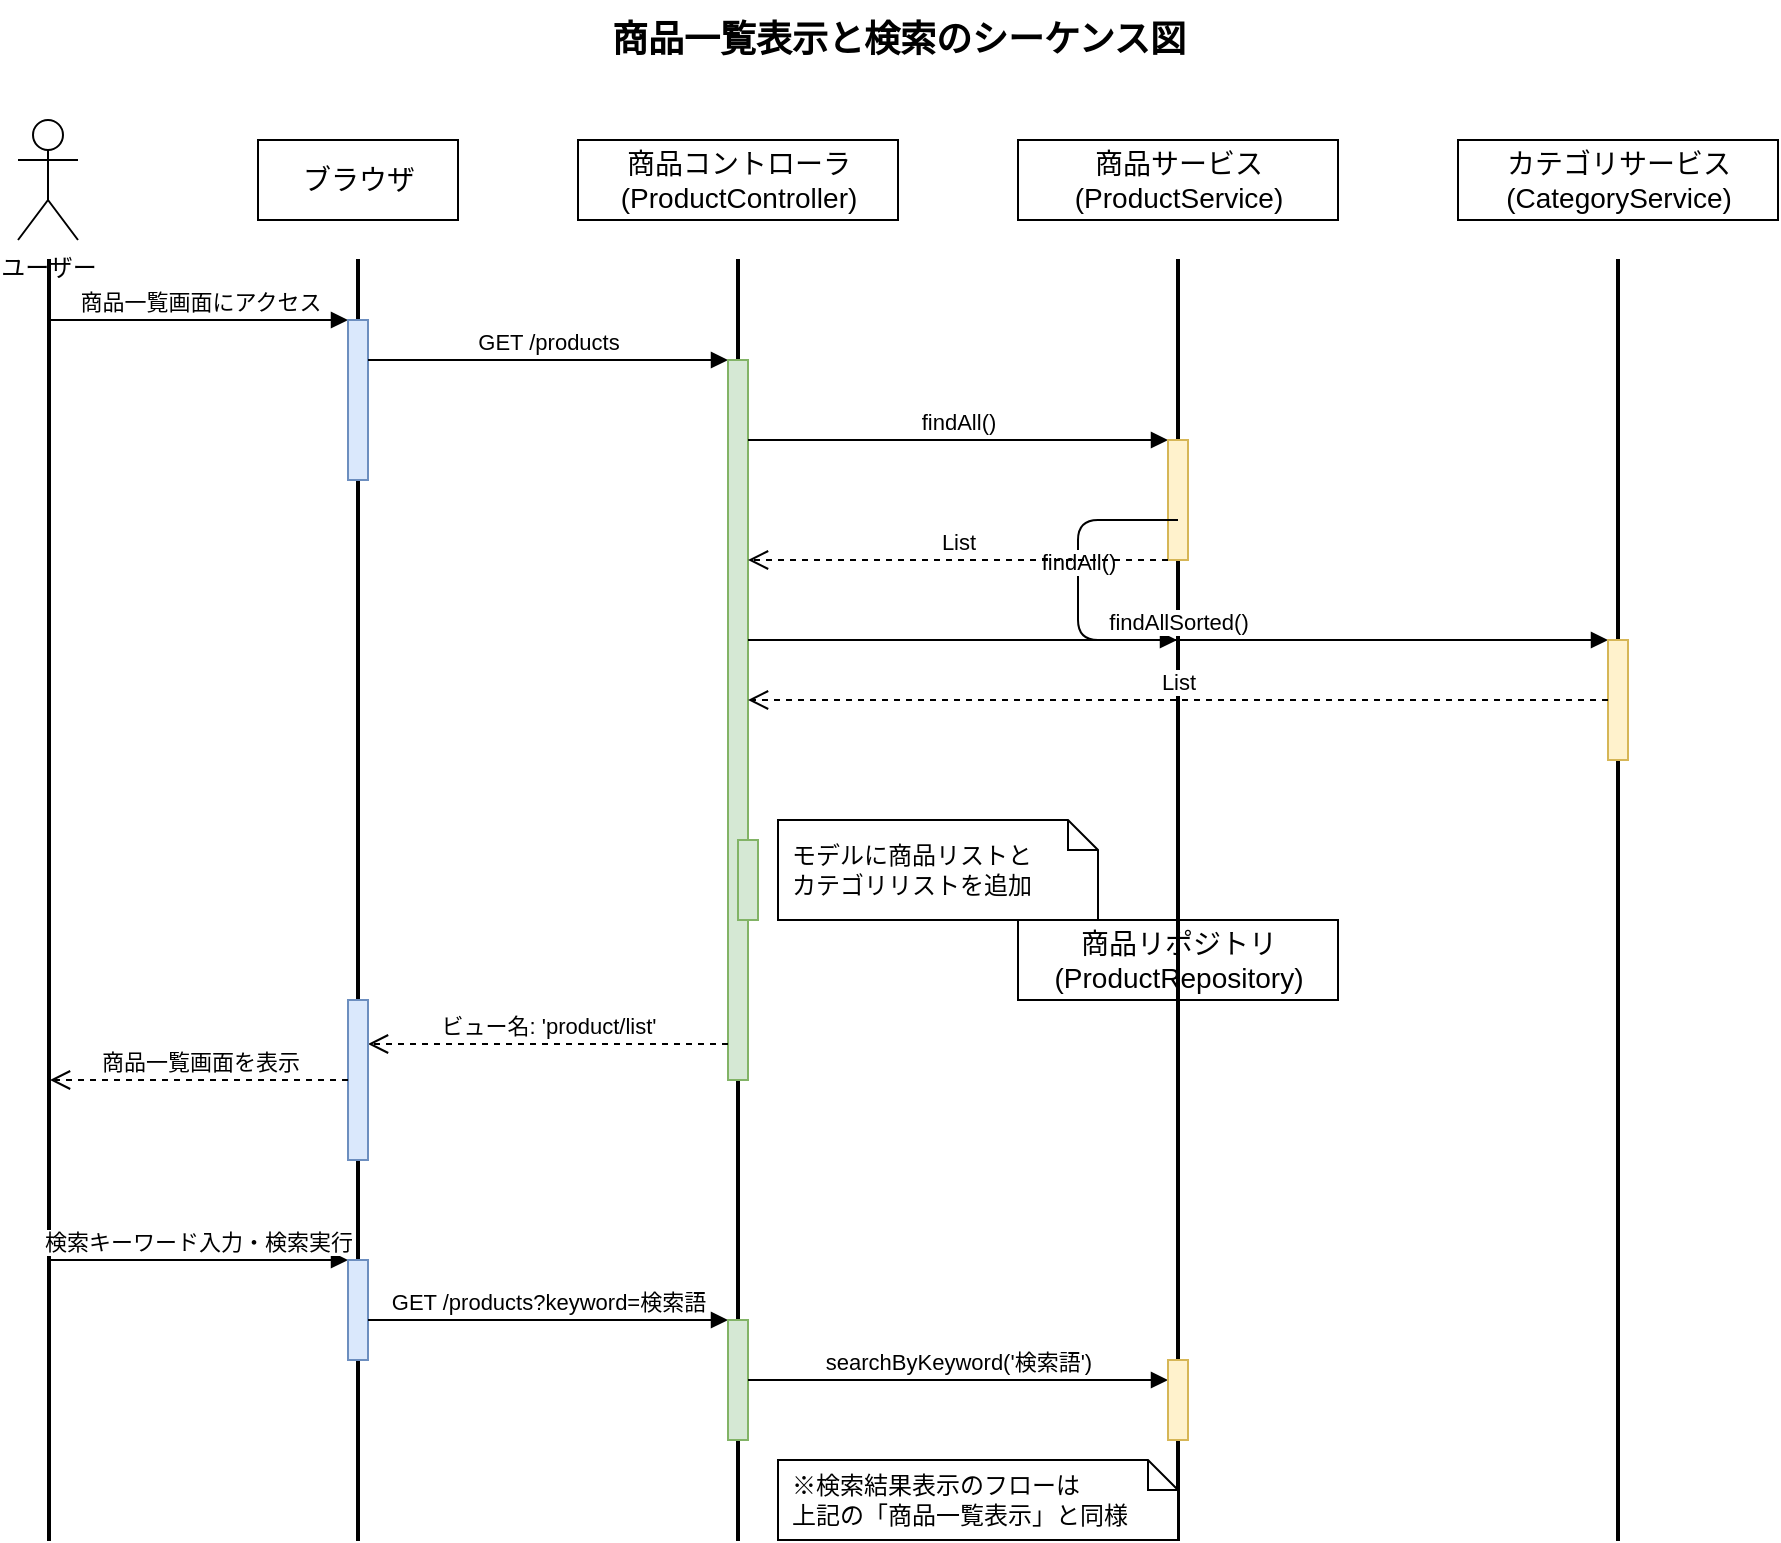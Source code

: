 <mxfile version="14.7.0" type="device">
  <diagram id="product-list-sequence" name="商品一覧表示と検索のシーケンス図">
    <mxGraphModel dx="1422" dy="762" grid="1" gridSize="10" guides="1" tooltips="1" connect="1" arrows="1" fold="1" page="1" pageScale="1" pageWidth="1169" pageHeight="827" math="0" shadow="0">
      <root>
        <mxCell id="0" />
        <mxCell id="1" parent="0" />
        <mxCell id="title" value="商品一覧表示と検索のシーケンス図" style="text;html=1;align=center;verticalAlign=middle;resizable=0;points=[];autosize=1;strokeColor=none;fillColor=none;fontSize=18;fontStyle=1" vertex="1" parent="1">
          <mxGeometry x="380" y="20" width="320" height="40" as="geometry" />
        </mxCell>
        
        <!-- アクター：ユーザー -->
        <mxCell id="user" value="ユーザー" style="shape=umlActor;verticalLabelPosition=bottom;verticalAlign=top;html=1;" vertex="1" parent="1">
          <mxGeometry x="100" y="80" width="30" height="60" as="geometry" />
        </mxCell>
        
        <!-- オブジェクト：ブラウザ -->
        <mxCell id="browser" value="ブラウザ" style="html=1;fontSize=14;" vertex="1" parent="1">
          <mxGeometry x="220" y="90" width="100" height="40" as="geometry" />
        </mxCell>
        
        <!-- オブジェクト：ProductController -->
        <mxCell id="controller" value="商品コントローラ&#xa;(ProductController)" style="html=1;fontSize=14;" vertex="1" parent="1">
          <mxGeometry x="380" y="90" width="160" height="40" as="geometry" />
        </mxCell>
        
        <!-- オブジェクト：ProductService -->
        <mxCell id="service" value="商品サービス&#xa;(ProductService)" style="html=1;fontSize=14;" vertex="1" parent="1">
          <mxGeometry x="600" y="90" width="160" height="40" as="geometry" />
        </mxCell>
        
        <!-- オブジェクト：CategoryService -->
        <mxCell id="categoryService" value="カテゴリサービス&#xa;(CategoryService)" style="html=1;fontSize=14;" vertex="1" parent="1">
          <mxGeometry x="820" y="90" width="160" height="40" as="geometry" />
        </mxCell>
        
        <!-- オブジェクト：ProductRepository -->
        <mxCell id="repository" value="商品リポジトリ&#xa;(ProductRepository)" style="html=1;fontSize=14;" vertex="1" parent="1">
          <mxGeometry x="600" y="480" width="160" height="40" as="geometry" />
        </mxCell>
        
        <!-- ライフライン -->
        <mxCell id="userLine" value="" style="html=1;points=[];perimeter=orthogonalPerimeter;" vertex="1" parent="1">
          <mxGeometry x="115" y="150" width="1" height="640" as="geometry" />
        </mxCell>
        
        <mxCell id="browserLine" value="" style="html=1;points=[];perimeter=orthogonalPerimeter;" vertex="1" parent="1">
          <mxGeometry x="269.5" y="150" width="1" height="640" as="geometry" />
        </mxCell>
        
        <mxCell id="controllerLine" value="" style="html=1;points=[];perimeter=orthogonalPerimeter;" vertex="1" parent="1">
          <mxGeometry x="459.5" y="150" width="1" height="640" as="geometry" />
        </mxCell>
        
        <mxCell id="serviceLine" value="" style="html=1;points=[];perimeter=orthogonalPerimeter;" vertex="1" parent="1">
          <mxGeometry x="679.5" y="150" width="1" height="640" as="geometry" />
        </mxCell>
        
        <mxCell id="categoryServiceLine" value="" style="html=1;points=[];perimeter=orthogonalPerimeter;" vertex="1" parent="1">
          <mxGeometry x="899.5" y="150" width="1" height="640" as="geometry" />
        </mxCell>
        
        <!-- シーケンス：初回アクセス -->
        <!-- ユーザー -> ブラウザ -->
        <mxCell id="userToBrowser" value="商品一覧画面にアクセス" style="html=1;verticalAlign=bottom;endArrow=block;entryX=0;entryY=0;" edge="1" parent="1" source="userLine" target="browserActivation1">
          <mxGeometry relative="1" as="geometry">
            <mxPoint x="180" y="180" as="sourcePoint" />
          </mxGeometry>
        </mxCell>
        
        <!-- ブラウザのアクティベーション -->
        <mxCell id="browserActivation1" value="" style="html=1;points=[];perimeter=orthogonalPerimeter;fillColor=#dae8fc;strokeColor=#6c8ebf;" vertex="1" parent="1">
          <mxGeometry x="265" y="180" width="10" height="80" as="geometry" />
        </mxCell>
        
        <!-- ブラウザ -> コントローラ -->
        <mxCell id="browserToController" value="GET /products" style="html=1;verticalAlign=bottom;endArrow=block;entryX=0;entryY=0;" edge="1" parent="1" source="browserActivation1" target="controllerActivation1">
          <mxGeometry relative="1" as="geometry">
            <mxPoint x="350" y="200" as="sourcePoint" />
          </mxGeometry>
        </mxCell>
        
        <!-- コントローラのアクティベーション -->
        <mxCell id="controllerActivation1" value="" style="html=1;points=[];perimeter=orthogonalPerimeter;fillColor=#d5e8d4;strokeColor=#82b366;" vertex="1" parent="1">
          <mxGeometry x="455" y="200" width="10" height="360" as="geometry" />
        </mxCell>
        
        <!-- コントローラ -> サービス：商品一覧取得 -->
        <mxCell id="controllerToService1" value="findAll()" style="html=1;verticalAlign=bottom;endArrow=block;entryX=0;entryY=0;" edge="1" parent="1" source="controllerActivation1" target="serviceActivation1">
          <mxGeometry relative="1" as="geometry">
            <mxPoint x="530" y="220" as="sourcePoint" />
          </mxGeometry>
        </mxCell>
        
        <!-- サービスのアクティベーション -->
        <mxCell id="serviceActivation1" value="" style="html=1;points=[];perimeter=orthogonalPerimeter;fillColor=#fff2cc;strokeColor=#d6b656;" vertex="1" parent="1">
          <mxGeometry x="675" y="240" width="10" height="60" as="geometry" />
        </mxCell>
        
        <!-- サービス -> リポジトリ -->
        <mxCell id="serviceToRepository1" value="findAll()" style="html=1;verticalAlign=bottom;endArrow=block;" edge="1" parent="1">
          <mxGeometry relative="1" as="geometry">
            <mxPoint x="680" y="280" as="sourcePoint" />
            <mxPoint x="679.5" y="340" as="targetPoint" />
            <Array as="points">
              <mxPoint x="630" y="280" />
              <mxPoint x="630" y="340" />
            </Array>
          </mxGeometry>
        </mxCell>
        
        <!-- サービス -> コントローラ：商品リスト返却 -->
        <mxCell id="serviceToController1" value="List&lt;Product&gt;" style="html=1;verticalAlign=bottom;endArrow=open;dashed=1;endSize=8;" edge="1" parent="1" source="serviceActivation1" target="controllerActivation1">
          <mxGeometry relative="1" as="geometry">
            <mxPoint x="530" y="300" as="targetPoint" />
            <Array as="points">
              <mxPoint x="570" y="300" />
            </Array>
          </mxGeometry>
        </mxCell>
        
        <!-- コントローラ -> カテゴリサービス：カテゴリ一覧取得 -->
        <mxCell id="controllerToCategoryService" value="findAllSorted()" style="html=1;verticalAlign=bottom;endArrow=block;entryX=0;entryY=0;" edge="1" parent="1" source="controllerActivation1" target="categoryServiceActivation">
          <mxGeometry relative="1" as="geometry">
            <mxPoint x="530" y="320" as="sourcePoint" />
          </mxGeometry>
        </mxCell>
        
        <!-- カテゴリサービスのアクティベーション -->
        <mxCell id="categoryServiceActivation" value="" style="html=1;points=[];perimeter=orthogonalPerimeter;fillColor=#fff2cc;strokeColor=#d6b656;" vertex="1" parent="1">
          <mxGeometry x="895" y="340" width="10" height="60" as="geometry" />
        </mxCell>
        
        <!-- カテゴリサービス -> コントローラ：カテゴリリスト返却 -->
        <mxCell id="categoryServiceToController" value="List&lt;Category&gt;" style="html=1;verticalAlign=bottom;endArrow=open;dashed=1;endSize=8;" edge="1" parent="1" source="categoryServiceActivation" target="controllerActivation1">
          <mxGeometry relative="1" as="geometry">
            <mxPoint x="530" y="400" as="targetPoint" />
          </mxGeometry>
        </mxCell>
        
        <!-- 内部処理：モデル準備 -->
        <mxCell id="controllerInternalProcess" value="" style="html=1;points=[];perimeter=orthogonalPerimeter;fillColor=#d5e8d4;strokeColor=#82b366;" vertex="1" parent="1">
          <mxGeometry x="460" y="440" width="10" height="40" as="geometry" />
        </mxCell>
        
        <mxCell id="controllerInternalNote" value="モデルに商品リストと&#xa;カテゴリリストを追加" style="shape=note;size=15;align=left;spacingLeft=5;html=1;whiteSpace=wrap;" vertex="1" parent="1">
          <mxGeometry x="480" y="430" width="160" height="50" as="geometry" />
        </mxCell>
        
        <!-- コントローラ -> ブラウザ：ビュー名返却 -->
        <mxCell id="controllerToBrowser" value="ビュー名: 'product/list'" style="html=1;verticalAlign=bottom;endArrow=open;dashed=1;endSize=8;exitX=0;exitY=0.95;" edge="1" parent="1" source="controllerActivation1" target="browserActivation2">
          <mxGeometry relative="1" as="geometry">
            <mxPoint x="350" y="560" as="targetPoint" />
          </mxGeometry>
        </mxCell>
        
        <!-- ブラウザのアクティベーション (2) -->
        <mxCell id="browserActivation2" value="" style="html=1;points=[];perimeter=orthogonalPerimeter;fillColor=#dae8fc;strokeColor=#6c8ebf;" vertex="1" parent="1">
          <mxGeometry x="265" y="520" width="10" height="80" as="geometry" />
        </mxCell>
        
        <!-- ブラウザ -> ユーザー：画面表示 -->
        <mxCell id="browserToUser" value="商品一覧画面を表示" style="html=1;verticalAlign=bottom;endArrow=open;dashed=1;endSize=8;" edge="1" parent="1" source="browserActivation2" target="userLine">
          <mxGeometry relative="1" as="geometry">
            <mxPoint x="180" y="600" as="targetPoint" />
          </mxGeometry>
        </mxCell>
        
        <!-- シーケンス：検索操作 -->
        <!-- ユーザー -> ブラウザ：検索操作 -->
        <mxCell id="userToBrowser2" value="検索キーワード入力・検索実行" style="html=1;verticalAlign=bottom;endArrow=block;entryX=0;entryY=0;" edge="1" parent="1" target="browserActivation3">
          <mxGeometry relative="1" as="geometry">
            <mxPoint x="115" y="650" as="sourcePoint" />
          </mxGeometry>
        </mxCell>
        
        <!-- ブラウザのアクティベーション (3) -->
        <mxCell id="browserActivation3" value="" style="html=1;points=[];perimeter=orthogonalPerimeter;fillColor=#dae8fc;strokeColor=#6c8ebf;" vertex="1" parent="1">
          <mxGeometry x="265" y="650" width="10" height="50" as="geometry" />
        </mxCell>
        
        <!-- ブラウザ -> コントローラ：検索リクエスト -->
        <mxCell id="browserToController2" value="GET /products?keyword=検索語" style="html=1;verticalAlign=bottom;endArrow=block;entryX=0;entryY=0;" edge="1" parent="1" source="browserActivation3" target="controllerActivation2">
          <mxGeometry relative="1" as="geometry">
            <mxPoint x="350" y="680" as="sourcePoint" />
          </mxGeometry>
        </mxCell>
        
        <!-- コントローラのアクティベーション (2) -->
        <mxCell id="controllerActivation2" value="" style="html=1;points=[];perimeter=orthogonalPerimeter;fillColor=#d5e8d4;strokeColor=#82b366;" vertex="1" parent="1">
          <mxGeometry x="455" y="680" width="10" height="60" as="geometry" />
        </mxCell>
        
        <!-- コントローラ -> サービス：キーワード検索 -->
        <mxCell id="controllerToService2" value="searchByKeyword('検索語')" style="html=1;verticalAlign=bottom;endArrow=block;" edge="1" parent="1" source="controllerActivation2" target="serviceActivation2">
          <mxGeometry relative="1" as="geometry">
            <mxPoint x="530" y="700" as="sourcePoint" />
          </mxGeometry>
        </mxCell>
        
        <!-- サービスのアクティベーション (2) -->
        <mxCell id="serviceActivation2" value="" style="html=1;points=[];perimeter=orthogonalPerimeter;fillColor=#fff2cc;strokeColor=#d6b656;" vertex="1" parent="1">
          <mxGeometry x="675" y="700" width="10" height="40" as="geometry" />
        </mxCell>
        
        <!-- 注記：検索処理の続き -->
        <mxCell id="searchContinuation" value="※検索結果表示のフローは&#xa;上記の「商品一覧表示」と同様" style="shape=note;size=15;align=left;spacingLeft=5;html=1;whiteSpace=wrap;" vertex="1" parent="1">
          <mxGeometry x="480" y="750" width="200" height="40" as="geometry" />
        </mxCell>
        
      </root>
    </mxGraphModel>
  </diagram>
</mxfile>